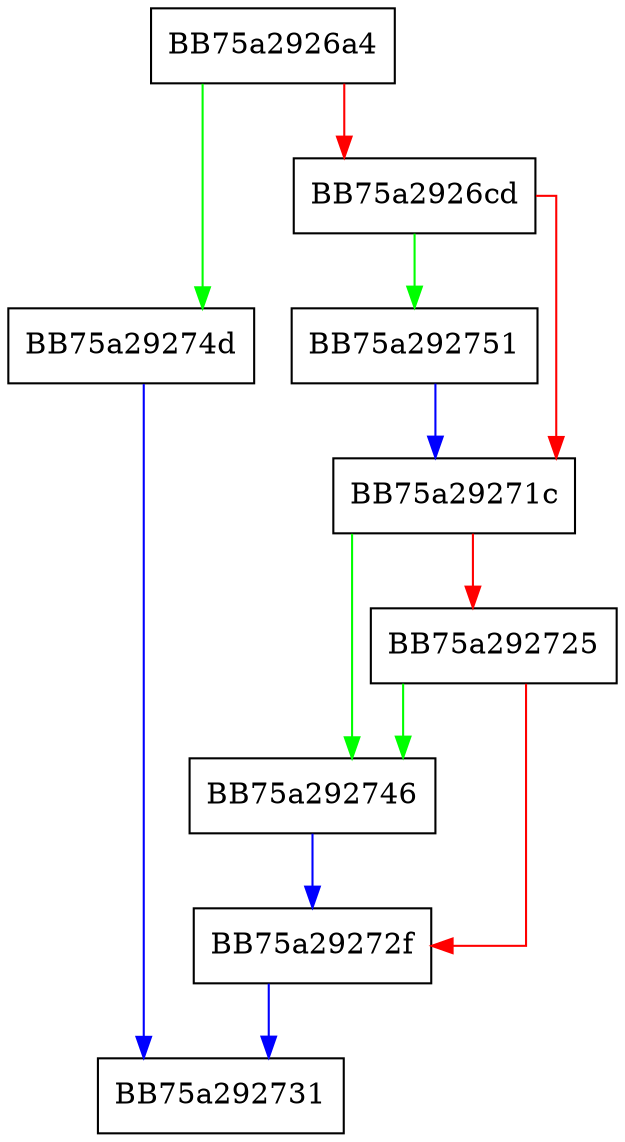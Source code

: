 digraph sqlite3ResolveExprNames {
  node [shape="box"];
  graph [splines=ortho];
  BB75a2926a4 -> BB75a29274d [color="green"];
  BB75a2926a4 -> BB75a2926cd [color="red"];
  BB75a2926cd -> BB75a292751 [color="green"];
  BB75a2926cd -> BB75a29271c [color="red"];
  BB75a29271c -> BB75a292746 [color="green"];
  BB75a29271c -> BB75a292725 [color="red"];
  BB75a292725 -> BB75a292746 [color="green"];
  BB75a292725 -> BB75a29272f [color="red"];
  BB75a29272f -> BB75a292731 [color="blue"];
  BB75a292746 -> BB75a29272f [color="blue"];
  BB75a29274d -> BB75a292731 [color="blue"];
  BB75a292751 -> BB75a29271c [color="blue"];
}